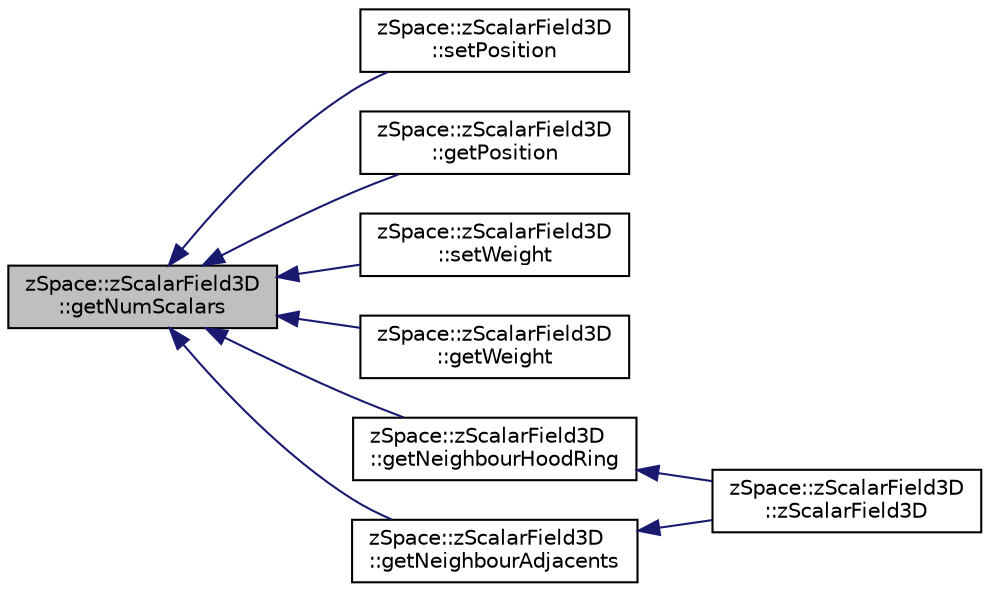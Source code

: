 digraph "zSpace::zScalarField3D::getNumScalars"
{
  edge [fontname="Helvetica",fontsize="10",labelfontname="Helvetica",labelfontsize="10"];
  node [fontname="Helvetica",fontsize="10",shape=record];
  rankdir="LR";
  Node31 [label="zSpace::zScalarField3D\l::getNumScalars",height=0.2,width=0.4,color="black", fillcolor="grey75", style="filled", fontcolor="black"];
  Node31 -> Node32 [dir="back",color="midnightblue",fontsize="10",style="solid",fontname="Helvetica"];
  Node32 [label="zSpace::zScalarField3D\l::setPosition",height=0.2,width=0.4,color="black", fillcolor="white", style="filled",URL="$classz_space_1_1z_scalar_field3_d.html#a2ff83bcfa2991cf3d5e685762a3d3cde",tooltip="This method sets the position of the scalar at the input index. "];
  Node31 -> Node33 [dir="back",color="midnightblue",fontsize="10",style="solid",fontname="Helvetica"];
  Node33 [label="zSpace::zScalarField3D\l::getPosition",height=0.2,width=0.4,color="black", fillcolor="white", style="filled",URL="$classz_space_1_1z_scalar_field3_d.html#acc20468e298eea91fbf240b4257572b5",tooltip="This method gets the position of the scalar at the input index. "];
  Node31 -> Node34 [dir="back",color="midnightblue",fontsize="10",style="solid",fontname="Helvetica"];
  Node34 [label="zSpace::zScalarField3D\l::setWeight",height=0.2,width=0.4,color="black", fillcolor="white", style="filled",URL="$classz_space_1_1z_scalar_field3_d.html#abaa015b5d4d0a79d569000e9a5a775c5",tooltip="This method sets the weight/value of the scalar at the input index. "];
  Node31 -> Node35 [dir="back",color="midnightblue",fontsize="10",style="solid",fontname="Helvetica"];
  Node35 [label="zSpace::zScalarField3D\l::getWeight",height=0.2,width=0.4,color="black", fillcolor="white", style="filled",URL="$classz_space_1_1z_scalar_field3_d.html#a15a112c7ca88140dfc12c9c8e4352952",tooltip="This method gets the waight/value of the scalar at the input index. "];
  Node31 -> Node36 [dir="back",color="midnightblue",fontsize="10",style="solid",fontname="Helvetica"];
  Node36 [label="zSpace::zScalarField3D\l::getNeighbourHoodRing",height=0.2,width=0.4,color="black", fillcolor="white", style="filled",URL="$classz_space_1_1z_scalar_field3_d.html#a2cf66dccc3b37f58b517e85a5a4c3517",tooltip="This method gets the ring neighbours of the scalar at the input index. "];
  Node36 -> Node37 [dir="back",color="midnightblue",fontsize="10",style="solid",fontname="Helvetica"];
  Node37 [label="zSpace::zScalarField3D\l::zScalarField3D",height=0.2,width=0.4,color="black", fillcolor="white", style="filled",URL="$classz_space_1_1z_scalar_field3_d.html#ab22ec07068590b240d6df4755526fd52",tooltip="Overloaded constructor. "];
  Node31 -> Node38 [dir="back",color="midnightblue",fontsize="10",style="solid",fontname="Helvetica"];
  Node38 [label="zSpace::zScalarField3D\l::getNeighbourAdjacents",height=0.2,width=0.4,color="black", fillcolor="white", style="filled",URL="$classz_space_1_1z_scalar_field3_d.html#a5760b9058d3ba333a594af076520cfcf",tooltip="This method gets the immediate adjacent neighbours of the scalar at the input index. "];
  Node38 -> Node37 [dir="back",color="midnightblue",fontsize="10",style="solid",fontname="Helvetica"];
}
